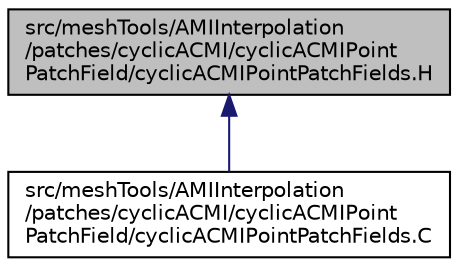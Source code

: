 digraph "src/meshTools/AMIInterpolation/patches/cyclicACMI/cyclicACMIPointPatchField/cyclicACMIPointPatchFields.H"
{
  bgcolor="transparent";
  edge [fontname="Helvetica",fontsize="10",labelfontname="Helvetica",labelfontsize="10"];
  node [fontname="Helvetica",fontsize="10",shape=record];
  Node1 [label="src/meshTools/AMIInterpolation\l/patches/cyclicACMI/cyclicACMIPoint\lPatchField/cyclicACMIPointPatchFields.H",height=0.2,width=0.4,color="black", fillcolor="grey75", style="filled", fontcolor="black"];
  Node1 -> Node2 [dir="back",color="midnightblue",fontsize="10",style="solid",fontname="Helvetica"];
  Node2 [label="src/meshTools/AMIInterpolation\l/patches/cyclicACMI/cyclicACMIPoint\lPatchField/cyclicACMIPointPatchFields.C",height=0.2,width=0.4,color="black",URL="$a07211.html"];
}
